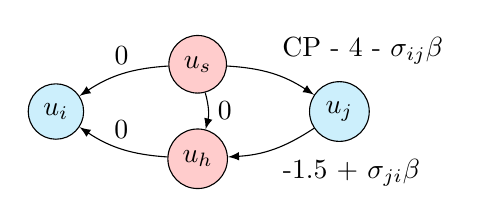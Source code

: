 \begin{tikzpicture}[scale=0.3]
\def \radius {6cm}
\node[draw, circle, fill=cyan!20] at ({0}:\radius) (n1) {$u_j$};
\node[draw, circle, fill=cyan!20] at ({180}:\radius) (n2) {$u_i$};
\node[draw, circle, fill=red!20] at (0,2) (n3) {$u_s$};
\node[draw, circle, fill=red!20] at (0,-2) (n4) {$u_h$};
\path[->, >=latex] (n3) edge [bend left=-15] node[above]{0} (n2);
\path[->, >=latex] (n3) edge [bend left=15]
   node[above right]{CP - 4 - $\sigma_{ij} \beta$} (n1);
\path[->, >=latex] (n1) edge [bend left=15]
   node[below right]{-1.5 + $\sigma_{ji} \beta$} (n4);
\path[->, >=latex] (n4) edge [bend left=15] node[above]{0} (n2);
\path[->, >=latex] (n3) edge [bend left=15] node[right]{0} (n4);
\end{tikzpicture}
